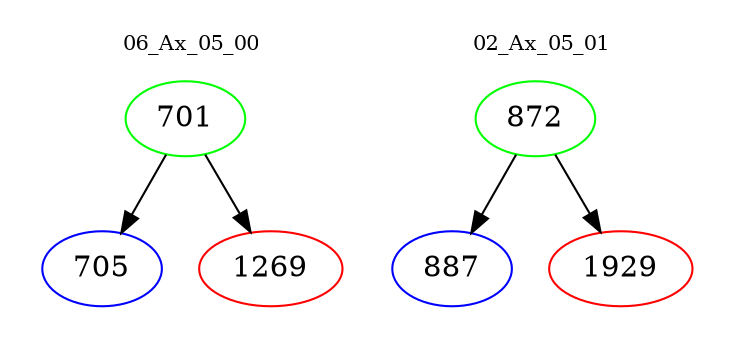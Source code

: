 digraph{
subgraph cluster_0 {
color = white
label = "06_Ax_05_00";
fontsize=10;
T0_701 [label="701", color="green"]
T0_701 -> T0_705 [color="black"]
T0_705 [label="705", color="blue"]
T0_701 -> T0_1269 [color="black"]
T0_1269 [label="1269", color="red"]
}
subgraph cluster_1 {
color = white
label = "02_Ax_05_01";
fontsize=10;
T1_872 [label="872", color="green"]
T1_872 -> T1_887 [color="black"]
T1_887 [label="887", color="blue"]
T1_872 -> T1_1929 [color="black"]
T1_1929 [label="1929", color="red"]
}
}
